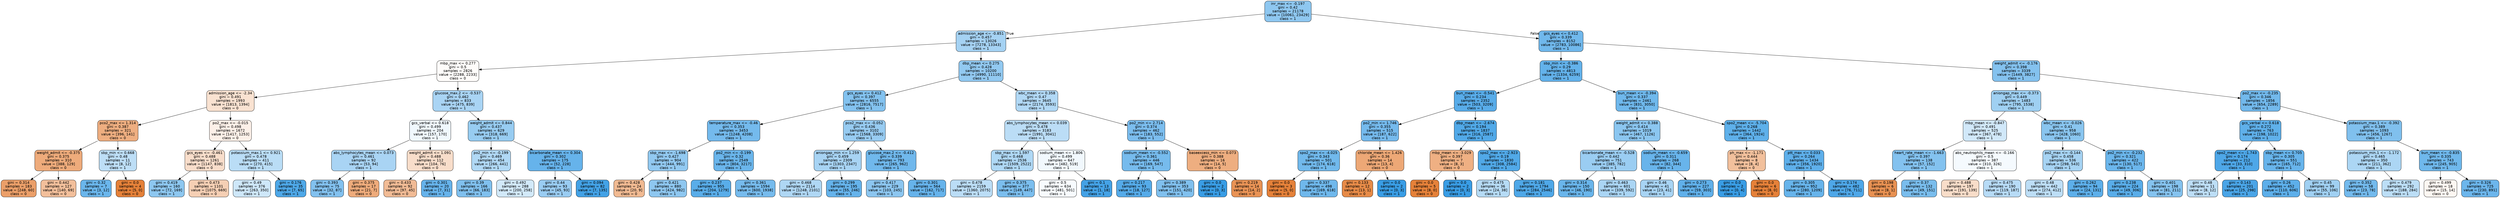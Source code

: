 digraph Tree {
node [shape=box, style="filled, rounded", color="black", fontname="helvetica"] ;
edge [fontname="helvetica"] ;
0 [label="inr_max <= -0.197\ngini = 0.42\nsamples = 21178\nvalue = [10061, 23429]\nclass = 1", fillcolor="#8ec7f0"] ;
1 [label="admission_age <= -0.851\ngini = 0.457\nsamples = 13026\nvalue = [7278, 13343]\nclass = 1", fillcolor="#a5d2f3"] ;
0 -> 1 [labeldistance=2.5, labelangle=45, headlabel="True"] ;
2 [label="mbp_max <= 0.277\ngini = 0.5\nsamples = 2826\nvalue = [2288, 2233]\nclass = 0", fillcolor="#fefcfa"] ;
1 -> 2 ;
3 [label="admission_age <= -2.34\ngini = 0.491\nsamples = 1993\nvalue = [1813, 1394]\nclass = 0", fillcolor="#f9e2d1"] ;
2 -> 3 ;
4 [label="pco2_max <= 1.314\ngini = 0.387\nsamples = 321\nvalue = [396, 141]\nclass = 0", fillcolor="#eeae80"] ;
3 -> 4 ;
5 [label="weight_admit <= -0.375\ngini = 0.375\nsamples = 310\nvalue = [388, 129]\nclass = 0", fillcolor="#eeab7b"] ;
4 -> 5 ;
6 [label="gini = 0.314\nsamples = 183\nvalue = [248, 60]\nclass = 0", fillcolor="#eb9f69"] ;
5 -> 6 ;
7 [label="gini = 0.442\nsamples = 127\nvalue = [140, 69]\nclass = 0", fillcolor="#f2bf9b"] ;
5 -> 7 ;
8 [label="sbp_min <= 0.668\ngini = 0.48\nsamples = 11\nvalue = [8, 12]\nclass = 1", fillcolor="#bddef6"] ;
4 -> 8 ;
9 [label="gini = 0.32\nsamples = 7\nvalue = [3, 12]\nclass = 1", fillcolor="#6ab6ec"] ;
8 -> 9 ;
10 [label="gini = 0.0\nsamples = 4\nvalue = [5, 0]\nclass = 0", fillcolor="#e58139"] ;
8 -> 10 ;
11 [label="po2_max <= -0.015\ngini = 0.498\nsamples = 1672\nvalue = [1417, 1253]\nclass = 0", fillcolor="#fcf0e8"] ;
3 -> 11 ;
12 [label="gcs_eyes <= -0.461\ngini = 0.488\nsamples = 1261\nvalue = [1147, 838]\nclass = 0", fillcolor="#f8ddca"] ;
11 -> 12 ;
13 [label="gini = 0.419\nsamples = 160\nvalue = [72, 169]\nclass = 1", fillcolor="#8dc7f0"] ;
12 -> 13 ;
14 [label="gini = 0.473\nsamples = 1101\nvalue = [1075, 669]\nclass = 0", fillcolor="#f5cfb4"] ;
12 -> 14 ;
15 [label="potassium_max.1 <= 0.921\ngini = 0.478\nsamples = 411\nvalue = [270, 415]\nclass = 1", fillcolor="#baddf6"] ;
11 -> 15 ;
16 [label="gini = 0.49\nsamples = 376\nvalue = [263, 350]\nclass = 1", fillcolor="#cee7f9"] ;
15 -> 16 ;
17 [label="gini = 0.176\nsamples = 35\nvalue = [7, 65]\nclass = 1", fillcolor="#4ea8e8"] ;
15 -> 17 ;
18 [label="glucose_max.2 <= -0.537\ngini = 0.462\nsamples = 833\nvalue = [475, 839]\nclass = 1", fillcolor="#a9d4f4"] ;
2 -> 18 ;
19 [label="gcs_verbal <= 0.618\ngini = 0.499\nsamples = 204\nvalue = [157, 170]\nclass = 1", fillcolor="#f0f8fd"] ;
18 -> 19 ;
20 [label="abs_lymphocytes_mean <= 0.073\ngini = 0.461\nsamples = 92\nvalue = [53, 94]\nclass = 1", fillcolor="#a9d4f4"] ;
19 -> 20 ;
21 [label="gini = 0.393\nsamples = 75\nvalue = [32, 87]\nclass = 1", fillcolor="#82c1ef"] ;
20 -> 21 ;
22 [label="gini = 0.375\nsamples = 17\nvalue = [21, 7]\nclass = 0", fillcolor="#eeab7b"] ;
20 -> 22 ;
23 [label="weight_admit <= 1.091\ngini = 0.488\nsamples = 112\nvalue = [104, 76]\nclass = 0", fillcolor="#f8ddca"] ;
19 -> 23 ;
24 [label="gini = 0.433\nsamples = 92\nvalue = [97, 45]\nclass = 0", fillcolor="#f1bb95"] ;
23 -> 24 ;
25 [label="gini = 0.301\nsamples = 20\nvalue = [7, 31]\nclass = 1", fillcolor="#66b3eb"] ;
23 -> 25 ;
26 [label="weight_admit <= 0.844\ngini = 0.437\nsamples = 629\nvalue = [318, 669]\nclass = 1", fillcolor="#97ccf1"] ;
18 -> 26 ;
27 [label="po2_min <= -0.199\ngini = 0.469\nsamples = 454\nvalue = [266, 441]\nclass = 1", fillcolor="#b0d8f5"] ;
26 -> 27 ;
28 [label="gini = 0.39\nsamples = 166\nvalue = [66, 183]\nclass = 1", fillcolor="#80c0ee"] ;
27 -> 28 ;
29 [label="gini = 0.492\nsamples = 288\nvalue = [200, 258]\nclass = 1", fillcolor="#d2e9f9"] ;
27 -> 29 ;
30 [label="bicarbonate_mean <= 0.304\ngini = 0.302\nsamples = 175\nvalue = [52, 228]\nclass = 1", fillcolor="#66b3eb"] ;
26 -> 30 ;
31 [label="gini = 0.44\nsamples = 93\nvalue = [45, 93]\nclass = 1", fillcolor="#99ccf2"] ;
30 -> 31 ;
32 [label="gini = 0.094\nsamples = 82\nvalue = [7, 135]\nclass = 1", fillcolor="#43a2e6"] ;
30 -> 32 ;
33 [label="dbp_mean <= 0.275\ngini = 0.428\nsamples = 10200\nvalue = [4990, 11110]\nclass = 1", fillcolor="#92c9f1"] ;
1 -> 33 ;
34 [label="gcs_eyes <= 0.412\ngini = 0.397\nsamples = 6555\nvalue = [2816, 7517]\nclass = 1", fillcolor="#83c2ef"] ;
33 -> 34 ;
35 [label="temperature_max <= -0.46\ngini = 0.353\nsamples = 3453\nvalue = [1248, 4208]\nclass = 1", fillcolor="#74baed"] ;
34 -> 35 ;
36 [label="sbp_max <= -1.698\ngini = 0.427\nsamples = 904\nvalue = [444, 991]\nclass = 1", fillcolor="#92c9f1"] ;
35 -> 36 ;
37 [label="gini = 0.428\nsamples = 24\nvalue = [20, 9]\nclass = 0", fillcolor="#f1ba92"] ;
36 -> 37 ;
38 [label="gini = 0.421\nsamples = 880\nvalue = [424, 982]\nclass = 1", fillcolor="#8ec7f0"] ;
36 -> 38 ;
39 [label="po2_min <= -0.199\ngini = 0.32\nsamples = 2549\nvalue = [804, 3217]\nclass = 1", fillcolor="#6ab5eb"] ;
35 -> 39 ;
40 [label="gini = 0.237\nsamples = 955\nvalue = [204, 1279]\nclass = 1", fillcolor="#59ade9"] ;
39 -> 40 ;
41 [label="gini = 0.361\nsamples = 1594\nvalue = [600, 1938]\nclass = 1", fillcolor="#76bbed"] ;
39 -> 41 ;
42 [label="pco2_max <= -0.052\ngini = 0.436\nsamples = 3102\nvalue = [1568, 3309]\nclass = 1", fillcolor="#97cbf1"] ;
34 -> 42 ;
43 [label="aniongap_min <= 1.259\ngini = 0.459\nsamples = 2309\nvalue = [1303, 2347]\nclass = 1", fillcolor="#a7d3f3"] ;
42 -> 43 ;
44 [label="gini = 0.468\nsamples = 2114\nvalue = [1248, 2101]\nclass = 1", fillcolor="#afd7f4"] ;
43 -> 44 ;
45 [label="gini = 0.299\nsamples = 195\nvalue = [55, 246]\nclass = 1", fillcolor="#65b3eb"] ;
43 -> 45 ;
46 [label="glucose_max.2 <= -0.412\ngini = 0.339\nsamples = 793\nvalue = [265, 962]\nclass = 1", fillcolor="#70b8ec"] ;
42 -> 46 ;
47 [label="gini = 0.417\nsamples = 229\nvalue = [103, 245]\nclass = 1", fillcolor="#8cc6f0"] ;
46 -> 47 ;
48 [label="gini = 0.301\nsamples = 564\nvalue = [162, 717]\nclass = 1", fillcolor="#66b3eb"] ;
46 -> 48 ;
49 [label="wbc_mean <= 0.358\ngini = 0.47\nsamples = 3645\nvalue = [2174, 3593]\nclass = 1", fillcolor="#b1d8f5"] ;
33 -> 49 ;
50 [label="abs_lymphocytes_mean <= 0.039\ngini = 0.478\nsamples = 3183\nvalue = [1991, 3041]\nclass = 1", fillcolor="#bbddf6"] ;
49 -> 50 ;
51 [label="sbp_max <= 1.597\ngini = 0.468\nsamples = 2536\nvalue = [1509, 2522]\nclass = 1", fillcolor="#afd8f5"] ;
50 -> 51 ;
52 [label="gini = 0.478\nsamples = 2159\nvalue = [1360, 2075]\nclass = 1", fillcolor="#bbddf6"] ;
51 -> 52 ;
53 [label="gini = 0.375\nsamples = 377\nvalue = [149, 447]\nclass = 1", fillcolor="#7bbeee"] ;
51 -> 53 ;
54 [label="sodium_mean <= 1.806\ngini = 0.499\nsamples = 647\nvalue = [482, 519]\nclass = 1", fillcolor="#f1f8fd"] ;
50 -> 54 ;
55 [label="gini = 0.5\nsamples = 634\nvalue = [481, 501]\nclass = 1", fillcolor="#f7fbfe"] ;
54 -> 55 ;
56 [label="gini = 0.1\nsamples = 13\nvalue = [1, 18]\nclass = 1", fillcolor="#44a2e6"] ;
54 -> 56 ;
57 [label="po2_min <= 2.714\ngini = 0.374\nsamples = 462\nvalue = [183, 552]\nclass = 1", fillcolor="#7bbdee"] ;
49 -> 57 ;
58 [label="sodium_mean <= -0.552\ngini = 0.361\nsamples = 446\nvalue = [169, 547]\nclass = 1", fillcolor="#76bbed"] ;
57 -> 58 ;
59 [label="gini = 0.217\nsamples = 93\nvalue = [18, 127]\nclass = 1", fillcolor="#55abe9"] ;
58 -> 59 ;
60 [label="gini = 0.389\nsamples = 353\nvalue = [151, 420]\nclass = 1", fillcolor="#80c0ee"] ;
58 -> 60 ;
61 [label="baseexcess_min <= 0.073\ngini = 0.388\nsamples = 16\nvalue = [14, 5]\nclass = 0", fillcolor="#eeae80"] ;
57 -> 61 ;
62 [label="gini = 0.0\nsamples = 2\nvalue = [0, 3]\nclass = 1", fillcolor="#399de5"] ;
61 -> 62 ;
63 [label="gini = 0.219\nsamples = 14\nvalue = [14, 2]\nclass = 0", fillcolor="#e99355"] ;
61 -> 63 ;
64 [label="gcs_eyes <= 0.412\ngini = 0.339\nsamples = 8152\nvalue = [2783, 10086]\nclass = 1", fillcolor="#70b8ec"] ;
0 -> 64 [labeldistance=2.5, labelangle=-45, headlabel="False"] ;
65 [label="sbp_min <= -0.386\ngini = 0.29\nsamples = 4813\nvalue = [1334, 6259]\nclass = 1", fillcolor="#63b2eb"] ;
64 -> 65 ;
66 [label="bun_mean <= -0.541\ngini = 0.234\nsamples = 2352\nvalue = [503, 3209]\nclass = 1", fillcolor="#58ace9"] ;
65 -> 66 ;
67 [label="po2_min <= 1.746\ngini = 0.355\nsamples = 515\nvalue = [187, 622]\nclass = 1", fillcolor="#75baed"] ;
66 -> 67 ;
68 [label="spo2_max <= -4.025\ngini = 0.343\nsamples = 501\nvalue = [174, 618]\nclass = 1", fillcolor="#71b9ec"] ;
67 -> 68 ;
69 [label="gini = 0.0\nsamples = 3\nvalue = [5, 0]\nclass = 0", fillcolor="#e58139"] ;
68 -> 69 ;
70 [label="gini = 0.337\nsamples = 498\nvalue = [169, 618]\nclass = 1", fillcolor="#6fb8ec"] ;
68 -> 70 ;
71 [label="chloride_mean <= 1.426\ngini = 0.36\nsamples = 14\nvalue = [13, 4]\nclass = 0", fillcolor="#eda876"] ;
67 -> 71 ;
72 [label="gini = 0.133\nsamples = 12\nvalue = [13, 1]\nclass = 0", fillcolor="#e78b48"] ;
71 -> 72 ;
73 [label="gini = 0.0\nsamples = 2\nvalue = [0, 3]\nclass = 1", fillcolor="#399de5"] ;
71 -> 73 ;
74 [label="dbp_mean <= -2.674\ngini = 0.194\nsamples = 1837\nvalue = [316, 2587]\nclass = 1", fillcolor="#51a9e8"] ;
66 -> 74 ;
75 [label="mbp_mean <= -3.029\ngini = 0.397\nsamples = 7\nvalue = [8, 3]\nclass = 0", fillcolor="#efb083"] ;
74 -> 75 ;
76 [label="gini = 0.0\nsamples = 5\nvalue = [8, 0]\nclass = 0", fillcolor="#e58139"] ;
75 -> 76 ;
77 [label="gini = 0.0\nsamples = 2\nvalue = [0, 3]\nclass = 1", fillcolor="#399de5"] ;
75 -> 77 ;
78 [label="spo2_max <= -2.923\ngini = 0.19\nsamples = 1830\nvalue = [308, 2584]\nclass = 1", fillcolor="#51a9e8"] ;
74 -> 78 ;
79 [label="gini = 0.475\nsamples = 36\nvalue = [24, 38]\nclass = 1", fillcolor="#b6dbf5"] ;
78 -> 79 ;
80 [label="gini = 0.181\nsamples = 1794\nvalue = [284, 2546]\nclass = 1", fillcolor="#4fa8e8"] ;
78 -> 80 ;
81 [label="bun_mean <= -0.394\ngini = 0.337\nsamples = 2461\nvalue = [831, 3050]\nclass = 1", fillcolor="#6fb8ec"] ;
65 -> 81 ;
82 [label="weight_admit <= 0.388\ngini = 0.414\nsamples = 1019\nvalue = [467, 1126]\nclass = 1", fillcolor="#8bc6f0"] ;
81 -> 82 ;
83 [label="bicarbonate_mean <= -0.528\ngini = 0.442\nsamples = 751\nvalue = [385, 782]\nclass = 1", fillcolor="#9acdf2"] ;
82 -> 83 ;
84 [label="gini = 0.314\nsamples = 150\nvalue = [46, 190]\nclass = 1", fillcolor="#69b5eb"] ;
83 -> 84 ;
85 [label="gini = 0.463\nsamples = 601\nvalue = [339, 592]\nclass = 1", fillcolor="#aad5f4"] ;
83 -> 85 ;
86 [label="sodium_mean <= -0.659\ngini = 0.311\nsamples = 268\nvalue = [82, 344]\nclass = 1", fillcolor="#68b4eb"] ;
82 -> 86 ;
87 [label="gini = 0.46\nsamples = 41\nvalue = [23, 41]\nclass = 1", fillcolor="#a8d4f4"] ;
86 -> 87 ;
88 [label="gini = 0.273\nsamples = 227\nvalue = [59, 303]\nclass = 1", fillcolor="#60b0ea"] ;
86 -> 88 ;
89 [label="spo2_mean <= -5.704\ngini = 0.268\nsamples = 1442\nvalue = [364, 1924]\nclass = 1", fillcolor="#5eb0ea"] ;
81 -> 89 ;
90 [label="ph_max <= -1.171\ngini = 0.444\nsamples = 8\nvalue = [8, 4]\nclass = 0", fillcolor="#f2c09c"] ;
89 -> 90 ;
91 [label="gini = 0.0\nsamples = 2\nvalue = [0, 4]\nclass = 1", fillcolor="#399de5"] ;
90 -> 91 ;
92 [label="gini = 0.0\nsamples = 6\nvalue = [8, 0]\nclass = 0", fillcolor="#e58139"] ;
90 -> 92 ;
93 [label="ptt_max <= 0.033\ngini = 0.264\nsamples = 1434\nvalue = [356, 1920]\nclass = 1", fillcolor="#5eafea"] ;
89 -> 93 ;
94 [label="gini = 0.305\nsamples = 952\nvalue = [280, 1209]\nclass = 1", fillcolor="#67b4eb"] ;
93 -> 94 ;
95 [label="gini = 0.174\nsamples = 482\nvalue = [76, 711]\nclass = 1", fillcolor="#4ea7e8"] ;
93 -> 95 ;
96 [label="weight_admit <= -0.176\ngini = 0.398\nsamples = 3339\nvalue = [1449, 3827]\nclass = 1", fillcolor="#84c2ef"] ;
64 -> 96 ;
97 [label="aniongap_max <= -0.373\ngini = 0.449\nsamples = 1483\nvalue = [795, 1538]\nclass = 1", fillcolor="#9fd0f2"] ;
96 -> 97 ;
98 [label="mbp_mean <= -0.847\ngini = 0.491\nsamples = 525\nvalue = [367, 478]\nclass = 1", fillcolor="#d1e8f9"] ;
97 -> 98 ;
99 [label="heart_rate_mean <= -1.663\ngini = 0.397\nsamples = 138\nvalue = [57, 152]\nclass = 1", fillcolor="#83c2ef"] ;
98 -> 99 ;
100 [label="gini = 0.198\nsamples = 6\nvalue = [8, 1]\nclass = 0", fillcolor="#e89152"] ;
99 -> 100 ;
101 [label="gini = 0.37\nsamples = 132\nvalue = [49, 151]\nclass = 1", fillcolor="#79bded"] ;
99 -> 101 ;
102 [label="abs_neutrophils_mean <= -0.166\ngini = 0.5\nsamples = 387\nvalue = [310, 326]\nclass = 1", fillcolor="#f5fafe"] ;
98 -> 102 ;
103 [label="gini = 0.488\nsamples = 197\nvalue = [191, 139]\nclass = 0", fillcolor="#f8ddc9"] ;
102 -> 103 ;
104 [label="gini = 0.475\nsamples = 190\nvalue = [119, 187]\nclass = 1", fillcolor="#b7dbf6"] ;
102 -> 104 ;
105 [label="wbc_mean <= -0.026\ngini = 0.41\nsamples = 958\nvalue = [428, 1060]\nclass = 1", fillcolor="#89c5ef"] ;
97 -> 105 ;
106 [label="po2_max <= -0.144\ngini = 0.458\nsamples = 536\nvalue = [298, 543]\nclass = 1", fillcolor="#a6d3f3"] ;
105 -> 106 ;
107 [label="gini = 0.48\nsamples = 442\nvalue = [274, 412]\nclass = 1", fillcolor="#bddef6"] ;
106 -> 107 ;
108 [label="gini = 0.262\nsamples = 94\nvalue = [24, 131]\nclass = 1", fillcolor="#5dafea"] ;
106 -> 108 ;
109 [label="po2_min <= -0.232\ngini = 0.321\nsamples = 422\nvalue = [130, 517]\nclass = 1", fillcolor="#6bb6ec"] ;
105 -> 109 ;
110 [label="gini = 0.238\nsamples = 224\nvalue = [49, 306]\nclass = 1", fillcolor="#59ade9"] ;
109 -> 110 ;
111 [label="gini = 0.401\nsamples = 198\nvalue = [81, 211]\nclass = 1", fillcolor="#85c3ef"] ;
109 -> 111 ;
112 [label="po2_max <= -0.235\ngini = 0.346\nsamples = 1856\nvalue = [654, 2289]\nclass = 1", fillcolor="#72b9ec"] ;
96 -> 112 ;
113 [label="gcs_verbal <= 0.618\ngini = 0.272\nsamples = 763\nvalue = [198, 1022]\nclass = 1", fillcolor="#5fb0ea"] ;
112 -> 113 ;
114 [label="spo2_mean <= -1.743\ngini = 0.174\nsamples = 212\nvalue = [33, 310]\nclass = 1", fillcolor="#4ea7e8"] ;
113 -> 114 ;
115 [label="gini = 0.48\nsamples = 11\nvalue = [8, 12]\nclass = 1", fillcolor="#bddef6"] ;
114 -> 115 ;
116 [label="gini = 0.143\nsamples = 201\nvalue = [25, 298]\nclass = 1", fillcolor="#4aa5e7"] ;
114 -> 116 ;
117 [label="sbp_mean <= 0.705\ngini = 0.305\nsamples = 551\nvalue = [165, 712]\nclass = 1", fillcolor="#67b4eb"] ;
113 -> 117 ;
118 [label="gini = 0.26\nsamples = 452\nvalue = [110, 606]\nclass = 1", fillcolor="#5dafea"] ;
117 -> 118 ;
119 [label="gini = 0.45\nsamples = 99\nvalue = [55, 106]\nclass = 1", fillcolor="#a0d0f2"] ;
117 -> 119 ;
120 [label="potassium_max.1 <= -0.392\ngini = 0.389\nsamples = 1093\nvalue = [456, 1267]\nclass = 1", fillcolor="#80c0ee"] ;
112 -> 120 ;
121 [label="potassium_min.1 <= -1.172\ngini = 0.465\nsamples = 350\nvalue = [211, 362]\nclass = 1", fillcolor="#acd6f4"] ;
120 -> 121 ;
122 [label="gini = 0.352\nsamples = 58\nvalue = [23, 78]\nclass = 1", fillcolor="#73baed"] ;
121 -> 122 ;
123 [label="gini = 0.479\nsamples = 292\nvalue = [188, 284]\nclass = 1", fillcolor="#bcdef6"] ;
121 -> 123 ;
124 [label="bun_mean <= -0.835\ngini = 0.335\nsamples = 743\nvalue = [245, 905]\nclass = 1", fillcolor="#6fb8ec"] ;
120 -> 124 ;
125 [label="gini = 0.499\nsamples = 18\nvalue = [15, 14]\nclass = 0", fillcolor="#fdf7f2"] ;
124 -> 125 ;
126 [label="gini = 0.326\nsamples = 725\nvalue = [230, 891]\nclass = 1", fillcolor="#6cb6ec"] ;
124 -> 126 ;
}